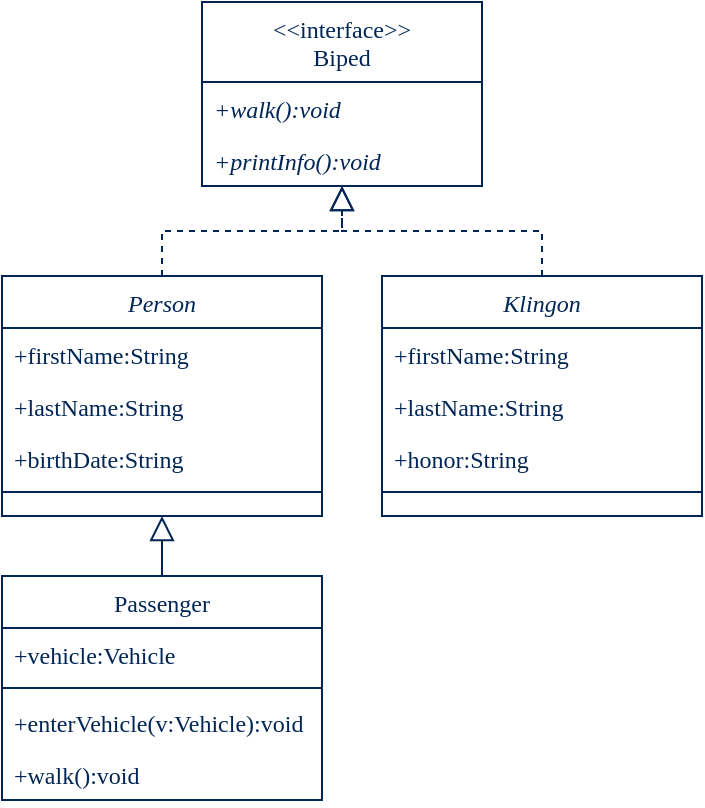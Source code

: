 <mxfile version="13.7.9" type="github">
  <diagram id="C5RBs43oDa-KdzZeNtuy" name="Page-1">
    <mxGraphModel dx="854" dy="1091" grid="1" gridSize="10" guides="1" tooltips="1" connect="1" arrows="1" fold="1" page="1" pageScale="1" pageWidth="827" pageHeight="1169" math="0" shadow="0">
      <root>
        <mxCell id="WIyWlLk6GJQsqaUBKTNV-0" />
        <mxCell id="WIyWlLk6GJQsqaUBKTNV-1" parent="WIyWlLk6GJQsqaUBKTNV-0" />
        <mxCell id="f7o3RJ1YymLaZaOh2jX9-0" value="" style="endArrow=block;endSize=10;endFill=0;shadow=0;strokeWidth=1;rounded=0;edgeStyle=elbowEdgeStyle;elbow=vertical;fontFamily=TitilliumText25L;fontColor=#012656;exitX=0.5;exitY=0;exitDx=0;exitDy=0;entryX=0.5;entryY=1;entryDx=0;entryDy=0;strokeColor=#012656;" edge="1" parent="WIyWlLk6GJQsqaUBKTNV-1" source="f7o3RJ1YymLaZaOh2jX9-16" target="f7o3RJ1YymLaZaOh2jX9-1">
          <mxGeometry width="160" relative="1" as="geometry">
            <mxPoint x="110.0" y="347" as="sourcePoint" />
            <mxPoint x="203" y="297" as="targetPoint" />
          </mxGeometry>
        </mxCell>
        <mxCell id="f7o3RJ1YymLaZaOh2jX9-6" value="" style="endArrow=block;endSize=10;endFill=0;shadow=0;strokeWidth=1;rounded=0;edgeStyle=elbowEdgeStyle;elbow=vertical;fontFamily=TitilliumText25L;fontColor=#012656;entryX=0.5;entryY=1;entryDx=0;entryDy=0;strokeColor=#012656;exitX=0.5;exitY=0;exitDx=0;exitDy=0;dashed=1;" edge="1" parent="WIyWlLk6GJQsqaUBKTNV-1" source="f7o3RJ1YymLaZaOh2jX9-1" target="f7o3RJ1YymLaZaOh2jX9-13">
          <mxGeometry width="160" relative="1" as="geometry">
            <mxPoint x="120" y="157" as="sourcePoint" />
            <mxPoint x="210" y="127.0" as="targetPoint" />
          </mxGeometry>
        </mxCell>
        <mxCell id="f7o3RJ1YymLaZaOh2jX9-12" value="" style="endArrow=block;endSize=10;endFill=0;shadow=0;strokeWidth=1;rounded=0;edgeStyle=elbowEdgeStyle;elbow=vertical;fontFamily=TitilliumText25L;fontColor=#012656;strokeColor=#012656;exitX=0.5;exitY=0;exitDx=0;exitDy=0;dashed=1;entryX=0.5;entryY=1;entryDx=0;entryDy=0;" edge="1" parent="WIyWlLk6GJQsqaUBKTNV-1" source="f7o3RJ1YymLaZaOh2jX9-7" target="f7o3RJ1YymLaZaOh2jX9-13">
          <mxGeometry width="160" relative="1" as="geometry">
            <mxPoint x="130" y="177.0" as="sourcePoint" />
            <mxPoint x="210" y="137" as="targetPoint" />
          </mxGeometry>
        </mxCell>
        <mxCell id="f7o3RJ1YymLaZaOh2jX9-1" value="Person" style="swimlane;fontStyle=2;align=center;verticalAlign=top;childLayout=stackLayout;horizontal=1;startSize=26;horizontalStack=0;resizeParent=1;resizeLast=0;collapsible=1;marginBottom=0;rounded=0;shadow=0;strokeWidth=1;fontFamily=TitilliumText25L;fontColor=#012656;strokeColor=#012656;" vertex="1" parent="WIyWlLk6GJQsqaUBKTNV-1">
          <mxGeometry x="40" y="167" width="160" height="120" as="geometry">
            <mxRectangle x="230" y="140" width="160" height="26" as="alternateBounds" />
          </mxGeometry>
        </mxCell>
        <mxCell id="f7o3RJ1YymLaZaOh2jX9-2" value="+firstName:String" style="text;align=left;verticalAlign=top;spacingLeft=4;spacingRight=4;overflow=hidden;rotatable=0;points=[[0,0.5],[1,0.5]];portConstraint=eastwest;fontFamily=TitilliumText25L;fontColor=#012656;" vertex="1" parent="f7o3RJ1YymLaZaOh2jX9-1">
          <mxGeometry y="26" width="160" height="26" as="geometry" />
        </mxCell>
        <mxCell id="f7o3RJ1YymLaZaOh2jX9-3" value="+lastName:String" style="text;align=left;verticalAlign=top;spacingLeft=4;spacingRight=4;overflow=hidden;rotatable=0;points=[[0,0.5],[1,0.5]];portConstraint=eastwest;rounded=0;shadow=0;html=0;fontFamily=TitilliumText25L;fontColor=#012656;" vertex="1" parent="f7o3RJ1YymLaZaOh2jX9-1">
          <mxGeometry y="52" width="160" height="26" as="geometry" />
        </mxCell>
        <mxCell id="f7o3RJ1YymLaZaOh2jX9-4" value="+birthDate:String" style="text;align=left;verticalAlign=top;spacingLeft=4;spacingRight=4;overflow=hidden;rotatable=0;points=[[0,0.5],[1,0.5]];portConstraint=eastwest;rounded=0;shadow=0;html=0;fontFamily=TitilliumText25L;fontColor=#012656;" vertex="1" parent="f7o3RJ1YymLaZaOh2jX9-1">
          <mxGeometry y="78" width="160" height="26" as="geometry" />
        </mxCell>
        <mxCell id="f7o3RJ1YymLaZaOh2jX9-5" value="" style="line;html=1;strokeWidth=1;align=left;verticalAlign=middle;spacingTop=-1;spacingLeft=3;spacingRight=3;rotatable=0;labelPosition=right;points=[];portConstraint=eastwest;fontFamily=TitilliumText25L;fontColor=#012656;strokeColor=#012656;" vertex="1" parent="f7o3RJ1YymLaZaOh2jX9-1">
          <mxGeometry y="104" width="160" height="8" as="geometry" />
        </mxCell>
        <mxCell id="f7o3RJ1YymLaZaOh2jX9-7" value="Klingon" style="swimlane;fontStyle=2;align=center;verticalAlign=top;childLayout=stackLayout;horizontal=1;startSize=26;horizontalStack=0;resizeParent=1;resizeLast=0;collapsible=1;marginBottom=0;rounded=0;shadow=0;strokeWidth=1;fontFamily=TitilliumText25L;fontColor=#012656;strokeColor=#012656;" vertex="1" parent="WIyWlLk6GJQsqaUBKTNV-1">
          <mxGeometry x="230" y="167" width="160" height="120" as="geometry">
            <mxRectangle x="230" y="140" width="160" height="26" as="alternateBounds" />
          </mxGeometry>
        </mxCell>
        <mxCell id="f7o3RJ1YymLaZaOh2jX9-8" value="+firstName:String" style="text;align=left;verticalAlign=top;spacingLeft=4;spacingRight=4;overflow=hidden;rotatable=0;points=[[0,0.5],[1,0.5]];portConstraint=eastwest;fontFamily=TitilliumText25L;fontColor=#012656;" vertex="1" parent="f7o3RJ1YymLaZaOh2jX9-7">
          <mxGeometry y="26" width="160" height="26" as="geometry" />
        </mxCell>
        <mxCell id="f7o3RJ1YymLaZaOh2jX9-9" value="+lastName:String" style="text;align=left;verticalAlign=top;spacingLeft=4;spacingRight=4;overflow=hidden;rotatable=0;points=[[0,0.5],[1,0.5]];portConstraint=eastwest;rounded=0;shadow=0;html=0;fontFamily=TitilliumText25L;fontColor=#012656;" vertex="1" parent="f7o3RJ1YymLaZaOh2jX9-7">
          <mxGeometry y="52" width="160" height="26" as="geometry" />
        </mxCell>
        <mxCell id="f7o3RJ1YymLaZaOh2jX9-10" value="+honor:String" style="text;align=left;verticalAlign=top;spacingLeft=4;spacingRight=4;overflow=hidden;rotatable=0;points=[[0,0.5],[1,0.5]];portConstraint=eastwest;rounded=0;shadow=0;html=0;fontFamily=TitilliumText25L;fontColor=#012656;" vertex="1" parent="f7o3RJ1YymLaZaOh2jX9-7">
          <mxGeometry y="78" width="160" height="26" as="geometry" />
        </mxCell>
        <mxCell id="f7o3RJ1YymLaZaOh2jX9-11" value="" style="line;html=1;strokeWidth=1;align=left;verticalAlign=middle;spacingTop=-1;spacingLeft=3;spacingRight=3;rotatable=0;labelPosition=right;points=[];portConstraint=eastwest;fontFamily=TitilliumText25L;fontColor=#012656;strokeColor=#012656;" vertex="1" parent="f7o3RJ1YymLaZaOh2jX9-7">
          <mxGeometry y="104" width="160" height="8" as="geometry" />
        </mxCell>
        <mxCell id="f7o3RJ1YymLaZaOh2jX9-13" value="&lt;&lt;interface&gt;&gt;&#xa;Biped" style="swimlane;fontStyle=0;align=center;verticalAlign=top;childLayout=stackLayout;horizontal=1;startSize=40;horizontalStack=0;resizeParent=1;resizeLast=0;collapsible=1;marginBottom=0;rounded=0;shadow=0;strokeWidth=1;fontFamily=TitilliumText25L;fontColor=#012656;strokeColor=#012656;" vertex="1" parent="WIyWlLk6GJQsqaUBKTNV-1">
          <mxGeometry x="140" y="30" width="140" height="92" as="geometry">
            <mxRectangle x="230" y="140" width="160" height="26" as="alternateBounds" />
          </mxGeometry>
        </mxCell>
        <mxCell id="f7o3RJ1YymLaZaOh2jX9-14" value="+walk():void" style="text;align=left;verticalAlign=top;spacingLeft=4;spacingRight=4;overflow=hidden;rotatable=0;points=[[0,0.5],[1,0.5]];portConstraint=eastwest;fontFamily=TitilliumText25L;fontColor=#012656;fontStyle=2" vertex="1" parent="f7o3RJ1YymLaZaOh2jX9-13">
          <mxGeometry y="40" width="140" height="26" as="geometry" />
        </mxCell>
        <mxCell id="f7o3RJ1YymLaZaOh2jX9-15" value="+printInfo():void" style="text;align=left;verticalAlign=top;spacingLeft=4;spacingRight=4;overflow=hidden;rotatable=0;points=[[0,0.5],[1,0.5]];portConstraint=eastwest;fontFamily=TitilliumText25L;fontColor=#012656;fontStyle=2" vertex="1" parent="f7o3RJ1YymLaZaOh2jX9-13">
          <mxGeometry y="66" width="140" height="26" as="geometry" />
        </mxCell>
        <mxCell id="f7o3RJ1YymLaZaOh2jX9-16" value="Passenger" style="swimlane;fontStyle=0;align=center;verticalAlign=top;childLayout=stackLayout;horizontal=1;startSize=26;horizontalStack=0;resizeParent=1;resizeLast=0;collapsible=1;marginBottom=0;rounded=0;shadow=0;strokeWidth=1;fontFamily=TitilliumText25L;fontColor=#012656;strokeColor=#012656;" vertex="1" parent="WIyWlLk6GJQsqaUBKTNV-1">
          <mxGeometry x="40" y="317" width="160" height="112" as="geometry">
            <mxRectangle x="130" y="380" width="160" height="26" as="alternateBounds" />
          </mxGeometry>
        </mxCell>
        <mxCell id="f7o3RJ1YymLaZaOh2jX9-17" value="+vehicle:Vehicle" style="text;align=left;verticalAlign=top;spacingLeft=4;spacingRight=4;overflow=hidden;rotatable=0;points=[[0,0.5],[1,0.5]];portConstraint=eastwest;fontFamily=TitilliumText25L;fontColor=#012656;" vertex="1" parent="f7o3RJ1YymLaZaOh2jX9-16">
          <mxGeometry y="26" width="160" height="26" as="geometry" />
        </mxCell>
        <mxCell id="f7o3RJ1YymLaZaOh2jX9-18" value="" style="line;html=1;strokeWidth=1;align=left;verticalAlign=middle;spacingTop=-1;spacingLeft=3;spacingRight=3;rotatable=0;labelPosition=right;points=[];portConstraint=eastwest;fontFamily=TitilliumText25L;fontColor=#012656;strokeColor=#012656;" vertex="1" parent="f7o3RJ1YymLaZaOh2jX9-16">
          <mxGeometry y="52" width="160" height="8" as="geometry" />
        </mxCell>
        <mxCell id="f7o3RJ1YymLaZaOh2jX9-19" value="+enterVehicle(v:Vehicle):void" style="text;align=left;verticalAlign=top;spacingLeft=4;spacingRight=4;overflow=hidden;rotatable=0;points=[[0,0.5],[1,0.5]];portConstraint=eastwest;fontFamily=TitilliumText25L;fontColor=#012656;" vertex="1" parent="f7o3RJ1YymLaZaOh2jX9-16">
          <mxGeometry y="60" width="160" height="26" as="geometry" />
        </mxCell>
        <mxCell id="f7o3RJ1YymLaZaOh2jX9-20" value="+walk():void" style="text;align=left;verticalAlign=top;spacingLeft=4;spacingRight=4;overflow=hidden;rotatable=0;points=[[0,0.5],[1,0.5]];portConstraint=eastwest;fontFamily=TitilliumText25L;fontColor=#012656;" vertex="1" parent="f7o3RJ1YymLaZaOh2jX9-16">
          <mxGeometry y="86" width="160" height="26" as="geometry" />
        </mxCell>
      </root>
    </mxGraphModel>
  </diagram>
</mxfile>

